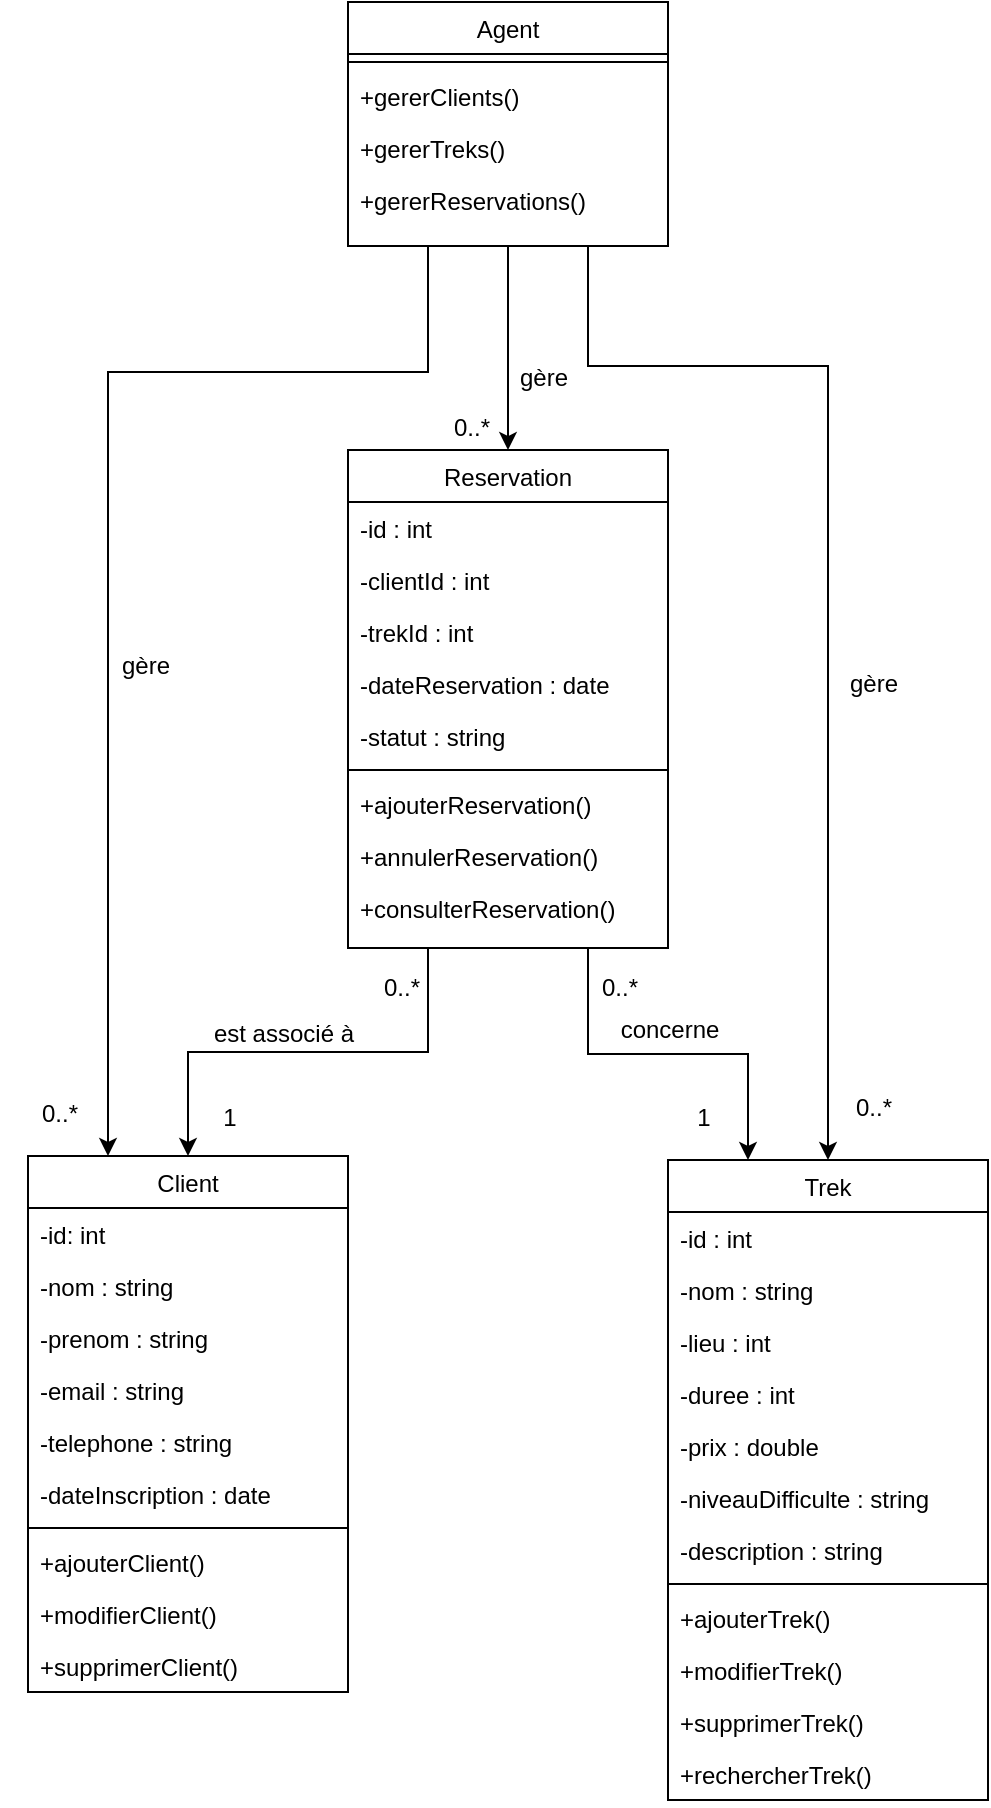 <mxfile version="26.0.4">
  <diagram id="C5RBs43oDa-KdzZeNtuy" name="Page-1">
    <mxGraphModel dx="1286" dy="1047" grid="0" gridSize="10" guides="1" tooltips="1" connect="1" arrows="1" fold="1" page="1" pageScale="1" pageWidth="827" pageHeight="1169" math="0" shadow="0">
      <root>
        <mxCell id="WIyWlLk6GJQsqaUBKTNV-0" />
        <mxCell id="WIyWlLk6GJQsqaUBKTNV-1" parent="WIyWlLk6GJQsqaUBKTNV-0" />
        <mxCell id="ODnTPIs41d7YkPEcoT8l-5" style="edgeStyle=orthogonalEdgeStyle;rounded=0;orthogonalLoop=1;jettySize=auto;html=1;entryX=0.5;entryY=0;entryDx=0;entryDy=0;" edge="1" parent="WIyWlLk6GJQsqaUBKTNV-1" source="zkfFHV4jXpPFQw0GAbJ--0" target="zkfFHV4jXpPFQw0GAbJ--6">
          <mxGeometry relative="1" as="geometry" />
        </mxCell>
        <mxCell id="ODnTPIs41d7YkPEcoT8l-46" style="edgeStyle=orthogonalEdgeStyle;rounded=0;orthogonalLoop=1;jettySize=auto;html=1;exitX=0.75;exitY=1;exitDx=0;exitDy=0;entryX=0.5;entryY=0;entryDx=0;entryDy=0;" edge="1" parent="WIyWlLk6GJQsqaUBKTNV-1" source="zkfFHV4jXpPFQw0GAbJ--0" target="ODnTPIs41d7YkPEcoT8l-17">
          <mxGeometry relative="1" as="geometry">
            <Array as="points">
              <mxPoint x="461" y="238" />
              <mxPoint x="581" y="238" />
            </Array>
          </mxGeometry>
        </mxCell>
        <mxCell id="ODnTPIs41d7YkPEcoT8l-47" style="edgeStyle=orthogonalEdgeStyle;rounded=0;orthogonalLoop=1;jettySize=auto;html=1;exitX=0.25;exitY=1;exitDx=0;exitDy=0;entryX=0.25;entryY=0;entryDx=0;entryDy=0;" edge="1" parent="WIyWlLk6GJQsqaUBKTNV-1" source="zkfFHV4jXpPFQw0GAbJ--0" target="ODnTPIs41d7YkPEcoT8l-8">
          <mxGeometry relative="1" as="geometry">
            <Array as="points">
              <mxPoint x="381" y="241" />
              <mxPoint x="221" y="241" />
            </Array>
          </mxGeometry>
        </mxCell>
        <mxCell id="zkfFHV4jXpPFQw0GAbJ--0" value="Agent" style="swimlane;fontStyle=0;align=center;verticalAlign=top;childLayout=stackLayout;horizontal=1;startSize=26;horizontalStack=0;resizeParent=1;resizeLast=0;collapsible=1;marginBottom=0;rounded=0;shadow=0;strokeWidth=1;" parent="WIyWlLk6GJQsqaUBKTNV-1" vertex="1">
          <mxGeometry x="341" y="56" width="160" height="122" as="geometry">
            <mxRectangle x="230" y="140" width="160" height="26" as="alternateBounds" />
          </mxGeometry>
        </mxCell>
        <mxCell id="zkfFHV4jXpPFQw0GAbJ--4" value="" style="line;html=1;strokeWidth=1;align=left;verticalAlign=middle;spacingTop=-1;spacingLeft=3;spacingRight=3;rotatable=0;labelPosition=right;points=[];portConstraint=eastwest;" parent="zkfFHV4jXpPFQw0GAbJ--0" vertex="1">
          <mxGeometry y="26" width="160" height="8" as="geometry" />
        </mxCell>
        <mxCell id="zkfFHV4jXpPFQw0GAbJ--5" value="+gererClients()" style="text;align=left;verticalAlign=top;spacingLeft=4;spacingRight=4;overflow=hidden;rotatable=0;points=[[0,0.5],[1,0.5]];portConstraint=eastwest;" parent="zkfFHV4jXpPFQw0GAbJ--0" vertex="1">
          <mxGeometry y="34" width="160" height="26" as="geometry" />
        </mxCell>
        <mxCell id="ODnTPIs41d7YkPEcoT8l-1" value="+gererTreks()" style="text;align=left;verticalAlign=top;spacingLeft=4;spacingRight=4;overflow=hidden;rotatable=0;points=[[0,0.5],[1,0.5]];portConstraint=eastwest;" vertex="1" parent="zkfFHV4jXpPFQw0GAbJ--0">
          <mxGeometry y="60" width="160" height="26" as="geometry" />
        </mxCell>
        <mxCell id="ODnTPIs41d7YkPEcoT8l-0" value="+gererReservations()" style="text;align=left;verticalAlign=top;spacingLeft=4;spacingRight=4;overflow=hidden;rotatable=0;points=[[0,0.5],[1,0.5]];portConstraint=eastwest;" vertex="1" parent="zkfFHV4jXpPFQw0GAbJ--0">
          <mxGeometry y="86" width="160" height="26" as="geometry" />
        </mxCell>
        <mxCell id="ODnTPIs41d7YkPEcoT8l-31" style="edgeStyle=orthogonalEdgeStyle;rounded=0;orthogonalLoop=1;jettySize=auto;html=1;exitX=0.25;exitY=1;exitDx=0;exitDy=0;" edge="1" parent="WIyWlLk6GJQsqaUBKTNV-1" source="zkfFHV4jXpPFQw0GAbJ--6" target="ODnTPIs41d7YkPEcoT8l-8">
          <mxGeometry relative="1" as="geometry" />
        </mxCell>
        <mxCell id="ODnTPIs41d7YkPEcoT8l-32" style="edgeStyle=orthogonalEdgeStyle;rounded=0;orthogonalLoop=1;jettySize=auto;html=1;exitX=0.75;exitY=1;exitDx=0;exitDy=0;entryX=0.25;entryY=0;entryDx=0;entryDy=0;" edge="1" parent="WIyWlLk6GJQsqaUBKTNV-1" source="zkfFHV4jXpPFQw0GAbJ--6" target="ODnTPIs41d7YkPEcoT8l-17">
          <mxGeometry relative="1" as="geometry" />
        </mxCell>
        <mxCell id="zkfFHV4jXpPFQw0GAbJ--6" value="Reservation" style="swimlane;fontStyle=0;align=center;verticalAlign=top;childLayout=stackLayout;horizontal=1;startSize=26;horizontalStack=0;resizeParent=1;resizeLast=0;collapsible=1;marginBottom=0;rounded=0;shadow=0;strokeWidth=1;" parent="WIyWlLk6GJQsqaUBKTNV-1" vertex="1">
          <mxGeometry x="341" y="280" width="160" height="249" as="geometry">
            <mxRectangle x="130" y="380" width="160" height="26" as="alternateBounds" />
          </mxGeometry>
        </mxCell>
        <mxCell id="zkfFHV4jXpPFQw0GAbJ--7" value="-id : int" style="text;align=left;verticalAlign=top;spacingLeft=4;spacingRight=4;overflow=hidden;rotatable=0;points=[[0,0.5],[1,0.5]];portConstraint=eastwest;" parent="zkfFHV4jXpPFQw0GAbJ--6" vertex="1">
          <mxGeometry y="26" width="160" height="26" as="geometry" />
        </mxCell>
        <mxCell id="zkfFHV4jXpPFQw0GAbJ--8" value="-clientId : int" style="text;align=left;verticalAlign=top;spacingLeft=4;spacingRight=4;overflow=hidden;rotatable=0;points=[[0,0.5],[1,0.5]];portConstraint=eastwest;rounded=0;shadow=0;html=0;" parent="zkfFHV4jXpPFQw0GAbJ--6" vertex="1">
          <mxGeometry y="52" width="160" height="26" as="geometry" />
        </mxCell>
        <mxCell id="ODnTPIs41d7YkPEcoT8l-2" value="-trekId : int" style="text;align=left;verticalAlign=top;spacingLeft=4;spacingRight=4;overflow=hidden;rotatable=0;points=[[0,0.5],[1,0.5]];portConstraint=eastwest;rounded=0;shadow=0;html=0;" vertex="1" parent="zkfFHV4jXpPFQw0GAbJ--6">
          <mxGeometry y="78" width="160" height="26" as="geometry" />
        </mxCell>
        <mxCell id="ODnTPIs41d7YkPEcoT8l-4" value="-dateReservation : date" style="text;align=left;verticalAlign=top;spacingLeft=4;spacingRight=4;overflow=hidden;rotatable=0;points=[[0,0.5],[1,0.5]];portConstraint=eastwest;rounded=0;shadow=0;html=0;" vertex="1" parent="zkfFHV4jXpPFQw0GAbJ--6">
          <mxGeometry y="104" width="160" height="26" as="geometry" />
        </mxCell>
        <mxCell id="ODnTPIs41d7YkPEcoT8l-3" value="-statut : string" style="text;align=left;verticalAlign=top;spacingLeft=4;spacingRight=4;overflow=hidden;rotatable=0;points=[[0,0.5],[1,0.5]];portConstraint=eastwest;rounded=0;shadow=0;html=0;" vertex="1" parent="zkfFHV4jXpPFQw0GAbJ--6">
          <mxGeometry y="130" width="160" height="26" as="geometry" />
        </mxCell>
        <mxCell id="zkfFHV4jXpPFQw0GAbJ--9" value="" style="line;html=1;strokeWidth=1;align=left;verticalAlign=middle;spacingTop=-1;spacingLeft=3;spacingRight=3;rotatable=0;labelPosition=right;points=[];portConstraint=eastwest;" parent="zkfFHV4jXpPFQw0GAbJ--6" vertex="1">
          <mxGeometry y="156" width="160" height="8" as="geometry" />
        </mxCell>
        <mxCell id="zkfFHV4jXpPFQw0GAbJ--10" value="+ajouterReservation()" style="text;align=left;verticalAlign=top;spacingLeft=4;spacingRight=4;overflow=hidden;rotatable=0;points=[[0,0.5],[1,0.5]];portConstraint=eastwest;fontStyle=0" parent="zkfFHV4jXpPFQw0GAbJ--6" vertex="1">
          <mxGeometry y="164" width="160" height="26" as="geometry" />
        </mxCell>
        <mxCell id="zkfFHV4jXpPFQw0GAbJ--11" value="+annulerReservation()" style="text;align=left;verticalAlign=top;spacingLeft=4;spacingRight=4;overflow=hidden;rotatable=0;points=[[0,0.5],[1,0.5]];portConstraint=eastwest;" parent="zkfFHV4jXpPFQw0GAbJ--6" vertex="1">
          <mxGeometry y="190" width="160" height="26" as="geometry" />
        </mxCell>
        <mxCell id="ODnTPIs41d7YkPEcoT8l-79" value="+consulterReservation()" style="text;align=left;verticalAlign=top;spacingLeft=4;spacingRight=4;overflow=hidden;rotatable=0;points=[[0,0.5],[1,0.5]];portConstraint=eastwest;" vertex="1" parent="zkfFHV4jXpPFQw0GAbJ--6">
          <mxGeometry y="216" width="160" height="26" as="geometry" />
        </mxCell>
        <mxCell id="ODnTPIs41d7YkPEcoT8l-6" value="gère" style="text;html=1;align=center;verticalAlign=middle;whiteSpace=wrap;rounded=0;" vertex="1" parent="WIyWlLk6GJQsqaUBKTNV-1">
          <mxGeometry x="409" y="229" width="60" height="30" as="geometry" />
        </mxCell>
        <mxCell id="ODnTPIs41d7YkPEcoT8l-7" value="0..*" style="text;html=1;align=center;verticalAlign=middle;whiteSpace=wrap;rounded=0;" vertex="1" parent="WIyWlLk6GJQsqaUBKTNV-1">
          <mxGeometry x="373" y="254" width="60" height="30" as="geometry" />
        </mxCell>
        <mxCell id="ODnTPIs41d7YkPEcoT8l-8" value="Client" style="swimlane;fontStyle=0;align=center;verticalAlign=top;childLayout=stackLayout;horizontal=1;startSize=26;horizontalStack=0;resizeParent=1;resizeLast=0;collapsible=1;marginBottom=0;rounded=0;shadow=0;strokeWidth=1;" vertex="1" parent="WIyWlLk6GJQsqaUBKTNV-1">
          <mxGeometry x="181" y="633" width="160" height="268" as="geometry">
            <mxRectangle x="550" y="140" width="160" height="26" as="alternateBounds" />
          </mxGeometry>
        </mxCell>
        <mxCell id="ODnTPIs41d7YkPEcoT8l-9" value="-id: int" style="text;align=left;verticalAlign=top;spacingLeft=4;spacingRight=4;overflow=hidden;rotatable=0;points=[[0,0.5],[1,0.5]];portConstraint=eastwest;" vertex="1" parent="ODnTPIs41d7YkPEcoT8l-8">
          <mxGeometry y="26" width="160" height="26" as="geometry" />
        </mxCell>
        <mxCell id="ODnTPIs41d7YkPEcoT8l-10" value="-nom : string" style="text;align=left;verticalAlign=top;spacingLeft=4;spacingRight=4;overflow=hidden;rotatable=0;points=[[0,0.5],[1,0.5]];portConstraint=eastwest;rounded=0;shadow=0;html=0;" vertex="1" parent="ODnTPIs41d7YkPEcoT8l-8">
          <mxGeometry y="52" width="160" height="26" as="geometry" />
        </mxCell>
        <mxCell id="ODnTPIs41d7YkPEcoT8l-11" value="-prenom : string" style="text;align=left;verticalAlign=top;spacingLeft=4;spacingRight=4;overflow=hidden;rotatable=0;points=[[0,0.5],[1,0.5]];portConstraint=eastwest;rounded=0;shadow=0;html=0;" vertex="1" parent="ODnTPIs41d7YkPEcoT8l-8">
          <mxGeometry y="78" width="160" height="26" as="geometry" />
        </mxCell>
        <mxCell id="ODnTPIs41d7YkPEcoT8l-12" value="-email : string" style="text;align=left;verticalAlign=top;spacingLeft=4;spacingRight=4;overflow=hidden;rotatable=0;points=[[0,0.5],[1,0.5]];portConstraint=eastwest;rounded=0;shadow=0;html=0;" vertex="1" parent="ODnTPIs41d7YkPEcoT8l-8">
          <mxGeometry y="104" width="160" height="26" as="geometry" />
        </mxCell>
        <mxCell id="ODnTPIs41d7YkPEcoT8l-13" value="-telephone : string" style="text;align=left;verticalAlign=top;spacingLeft=4;spacingRight=4;overflow=hidden;rotatable=0;points=[[0,0.5],[1,0.5]];portConstraint=eastwest;rounded=0;shadow=0;html=0;" vertex="1" parent="ODnTPIs41d7YkPEcoT8l-8">
          <mxGeometry y="130" width="160" height="26" as="geometry" />
        </mxCell>
        <mxCell id="ODnTPIs41d7YkPEcoT8l-52" value="-dateInscription : date" style="text;align=left;verticalAlign=top;spacingLeft=4;spacingRight=4;overflow=hidden;rotatable=0;points=[[0,0.5],[1,0.5]];portConstraint=eastwest;rounded=0;shadow=0;html=0;" vertex="1" parent="ODnTPIs41d7YkPEcoT8l-8">
          <mxGeometry y="156" width="160" height="26" as="geometry" />
        </mxCell>
        <mxCell id="ODnTPIs41d7YkPEcoT8l-14" value="" style="line;html=1;strokeWidth=1;align=left;verticalAlign=middle;spacingTop=-1;spacingLeft=3;spacingRight=3;rotatable=0;labelPosition=right;points=[];portConstraint=eastwest;" vertex="1" parent="ODnTPIs41d7YkPEcoT8l-8">
          <mxGeometry y="182" width="160" height="8" as="geometry" />
        </mxCell>
        <mxCell id="ODnTPIs41d7YkPEcoT8l-15" value="+ajouterClient()" style="text;align=left;verticalAlign=top;spacingLeft=4;spacingRight=4;overflow=hidden;rotatable=0;points=[[0,0.5],[1,0.5]];portConstraint=eastwest;" vertex="1" parent="ODnTPIs41d7YkPEcoT8l-8">
          <mxGeometry y="190" width="160" height="26" as="geometry" />
        </mxCell>
        <mxCell id="ODnTPIs41d7YkPEcoT8l-16" value="+modifierClient()" style="text;align=left;verticalAlign=top;spacingLeft=4;spacingRight=4;overflow=hidden;rotatable=0;points=[[0,0.5],[1,0.5]];portConstraint=eastwest;" vertex="1" parent="ODnTPIs41d7YkPEcoT8l-8">
          <mxGeometry y="216" width="160" height="26" as="geometry" />
        </mxCell>
        <mxCell id="ODnTPIs41d7YkPEcoT8l-73" value="+supprimerClient()" style="text;align=left;verticalAlign=top;spacingLeft=4;spacingRight=4;overflow=hidden;rotatable=0;points=[[0,0.5],[1,0.5]];portConstraint=eastwest;" vertex="1" parent="ODnTPIs41d7YkPEcoT8l-8">
          <mxGeometry y="242" width="160" height="26" as="geometry" />
        </mxCell>
        <mxCell id="ODnTPIs41d7YkPEcoT8l-17" value="Trek" style="swimlane;fontStyle=0;align=center;verticalAlign=top;childLayout=stackLayout;horizontal=1;startSize=26;horizontalStack=0;resizeParent=1;resizeLast=0;collapsible=1;marginBottom=0;rounded=0;shadow=0;strokeWidth=1;" vertex="1" parent="WIyWlLk6GJQsqaUBKTNV-1">
          <mxGeometry x="501" y="635" width="160" height="320" as="geometry">
            <mxRectangle x="550" y="140" width="160" height="26" as="alternateBounds" />
          </mxGeometry>
        </mxCell>
        <mxCell id="ODnTPIs41d7YkPEcoT8l-18" value="-id : int" style="text;align=left;verticalAlign=top;spacingLeft=4;spacingRight=4;overflow=hidden;rotatable=0;points=[[0,0.5],[1,0.5]];portConstraint=eastwest;" vertex="1" parent="ODnTPIs41d7YkPEcoT8l-17">
          <mxGeometry y="26" width="160" height="26" as="geometry" />
        </mxCell>
        <mxCell id="ODnTPIs41d7YkPEcoT8l-19" value="-nom : string" style="text;align=left;verticalAlign=top;spacingLeft=4;spacingRight=4;overflow=hidden;rotatable=0;points=[[0,0.5],[1,0.5]];portConstraint=eastwest;rounded=0;shadow=0;html=0;" vertex="1" parent="ODnTPIs41d7YkPEcoT8l-17">
          <mxGeometry y="52" width="160" height="26" as="geometry" />
        </mxCell>
        <mxCell id="ODnTPIs41d7YkPEcoT8l-20" value="-lieu : int" style="text;align=left;verticalAlign=top;spacingLeft=4;spacingRight=4;overflow=hidden;rotatable=0;points=[[0,0.5],[1,0.5]];portConstraint=eastwest;rounded=0;shadow=0;html=0;" vertex="1" parent="ODnTPIs41d7YkPEcoT8l-17">
          <mxGeometry y="78" width="160" height="26" as="geometry" />
        </mxCell>
        <mxCell id="ODnTPIs41d7YkPEcoT8l-21" value="-duree : int" style="text;align=left;verticalAlign=top;spacingLeft=4;spacingRight=4;overflow=hidden;rotatable=0;points=[[0,0.5],[1,0.5]];portConstraint=eastwest;rounded=0;shadow=0;html=0;" vertex="1" parent="ODnTPIs41d7YkPEcoT8l-17">
          <mxGeometry y="104" width="160" height="26" as="geometry" />
        </mxCell>
        <mxCell id="ODnTPIs41d7YkPEcoT8l-22" value="-prix : double" style="text;align=left;verticalAlign=top;spacingLeft=4;spacingRight=4;overflow=hidden;rotatable=0;points=[[0,0.5],[1,0.5]];portConstraint=eastwest;rounded=0;shadow=0;html=0;" vertex="1" parent="ODnTPIs41d7YkPEcoT8l-17">
          <mxGeometry y="130" width="160" height="26" as="geometry" />
        </mxCell>
        <mxCell id="ODnTPIs41d7YkPEcoT8l-54" value="-niveauDifficulte : string" style="text;align=left;verticalAlign=top;spacingLeft=4;spacingRight=4;overflow=hidden;rotatable=0;points=[[0,0.5],[1,0.5]];portConstraint=eastwest;rounded=0;shadow=0;html=0;" vertex="1" parent="ODnTPIs41d7YkPEcoT8l-17">
          <mxGeometry y="156" width="160" height="26" as="geometry" />
        </mxCell>
        <mxCell id="ODnTPIs41d7YkPEcoT8l-53" value="-description : string" style="text;align=left;verticalAlign=top;spacingLeft=4;spacingRight=4;overflow=hidden;rotatable=0;points=[[0,0.5],[1,0.5]];portConstraint=eastwest;rounded=0;shadow=0;html=0;" vertex="1" parent="ODnTPIs41d7YkPEcoT8l-17">
          <mxGeometry y="182" width="160" height="26" as="geometry" />
        </mxCell>
        <mxCell id="ODnTPIs41d7YkPEcoT8l-23" value="" style="line;html=1;strokeWidth=1;align=left;verticalAlign=middle;spacingTop=-1;spacingLeft=3;spacingRight=3;rotatable=0;labelPosition=right;points=[];portConstraint=eastwest;" vertex="1" parent="ODnTPIs41d7YkPEcoT8l-17">
          <mxGeometry y="208" width="160" height="8" as="geometry" />
        </mxCell>
        <mxCell id="ODnTPIs41d7YkPEcoT8l-24" value="+ajouterTrek()" style="text;align=left;verticalAlign=top;spacingLeft=4;spacingRight=4;overflow=hidden;rotatable=0;points=[[0,0.5],[1,0.5]];portConstraint=eastwest;" vertex="1" parent="ODnTPIs41d7YkPEcoT8l-17">
          <mxGeometry y="216" width="160" height="26" as="geometry" />
        </mxCell>
        <mxCell id="ODnTPIs41d7YkPEcoT8l-25" value="+modifierTrek()" style="text;align=left;verticalAlign=top;spacingLeft=4;spacingRight=4;overflow=hidden;rotatable=0;points=[[0,0.5],[1,0.5]];portConstraint=eastwest;" vertex="1" parent="ODnTPIs41d7YkPEcoT8l-17">
          <mxGeometry y="242" width="160" height="26" as="geometry" />
        </mxCell>
        <mxCell id="ODnTPIs41d7YkPEcoT8l-74" value="+supprimerTrek()" style="text;align=left;verticalAlign=top;spacingLeft=4;spacingRight=4;overflow=hidden;rotatable=0;points=[[0,0.5],[1,0.5]];portConstraint=eastwest;" vertex="1" parent="ODnTPIs41d7YkPEcoT8l-17">
          <mxGeometry y="268" width="160" height="26" as="geometry" />
        </mxCell>
        <mxCell id="ODnTPIs41d7YkPEcoT8l-75" value="+rechercherTrek()" style="text;align=left;verticalAlign=top;spacingLeft=4;spacingRight=4;overflow=hidden;rotatable=0;points=[[0,0.5],[1,0.5]];portConstraint=eastwest;" vertex="1" parent="ODnTPIs41d7YkPEcoT8l-17">
          <mxGeometry y="294" width="160" height="26" as="geometry" />
        </mxCell>
        <mxCell id="ODnTPIs41d7YkPEcoT8l-33" value="est associé à" style="text;html=1;align=center;verticalAlign=middle;whiteSpace=wrap;rounded=0;" vertex="1" parent="WIyWlLk6GJQsqaUBKTNV-1">
          <mxGeometry x="258" y="557" width="102" height="30" as="geometry" />
        </mxCell>
        <mxCell id="ODnTPIs41d7YkPEcoT8l-35" value="1" style="text;html=1;align=center;verticalAlign=middle;whiteSpace=wrap;rounded=0;" vertex="1" parent="WIyWlLk6GJQsqaUBKTNV-1">
          <mxGeometry x="252" y="599" width="60" height="30" as="geometry" />
        </mxCell>
        <mxCell id="ODnTPIs41d7YkPEcoT8l-36" value="concerne" style="text;html=1;align=center;verticalAlign=middle;whiteSpace=wrap;rounded=0;" vertex="1" parent="WIyWlLk6GJQsqaUBKTNV-1">
          <mxGeometry x="451" y="555" width="102" height="30" as="geometry" />
        </mxCell>
        <mxCell id="ODnTPIs41d7YkPEcoT8l-37" value="1" style="text;html=1;align=center;verticalAlign=middle;whiteSpace=wrap;rounded=0;" vertex="1" parent="WIyWlLk6GJQsqaUBKTNV-1">
          <mxGeometry x="489" y="599" width="60" height="30" as="geometry" />
        </mxCell>
        <mxCell id="ODnTPIs41d7YkPEcoT8l-48" value="gère" style="text;html=1;align=center;verticalAlign=middle;whiteSpace=wrap;rounded=0;" vertex="1" parent="WIyWlLk6GJQsqaUBKTNV-1">
          <mxGeometry x="574" y="382" width="60" height="30" as="geometry" />
        </mxCell>
        <mxCell id="ODnTPIs41d7YkPEcoT8l-49" value="gère" style="text;html=1;align=center;verticalAlign=middle;whiteSpace=wrap;rounded=0;" vertex="1" parent="WIyWlLk6GJQsqaUBKTNV-1">
          <mxGeometry x="210" y="373" width="60" height="30" as="geometry" />
        </mxCell>
        <mxCell id="ODnTPIs41d7YkPEcoT8l-50" value="0..*" style="text;html=1;align=center;verticalAlign=middle;whiteSpace=wrap;rounded=0;" vertex="1" parent="WIyWlLk6GJQsqaUBKTNV-1">
          <mxGeometry x="574" y="594" width="60" height="30" as="geometry" />
        </mxCell>
        <mxCell id="ODnTPIs41d7YkPEcoT8l-51" value="0..*" style="text;html=1;align=center;verticalAlign=middle;whiteSpace=wrap;rounded=0;" vertex="1" parent="WIyWlLk6GJQsqaUBKTNV-1">
          <mxGeometry x="167" y="597" width="60" height="30" as="geometry" />
        </mxCell>
        <mxCell id="ODnTPIs41d7YkPEcoT8l-69" value="0..*" style="text;html=1;align=center;verticalAlign=middle;whiteSpace=wrap;rounded=0;" vertex="1" parent="WIyWlLk6GJQsqaUBKTNV-1">
          <mxGeometry x="447" y="534" width="60" height="30" as="geometry" />
        </mxCell>
        <mxCell id="ODnTPIs41d7YkPEcoT8l-70" value="0..*" style="text;html=1;align=center;verticalAlign=middle;whiteSpace=wrap;rounded=0;" vertex="1" parent="WIyWlLk6GJQsqaUBKTNV-1">
          <mxGeometry x="338" y="534" width="60" height="30" as="geometry" />
        </mxCell>
      </root>
    </mxGraphModel>
  </diagram>
</mxfile>
